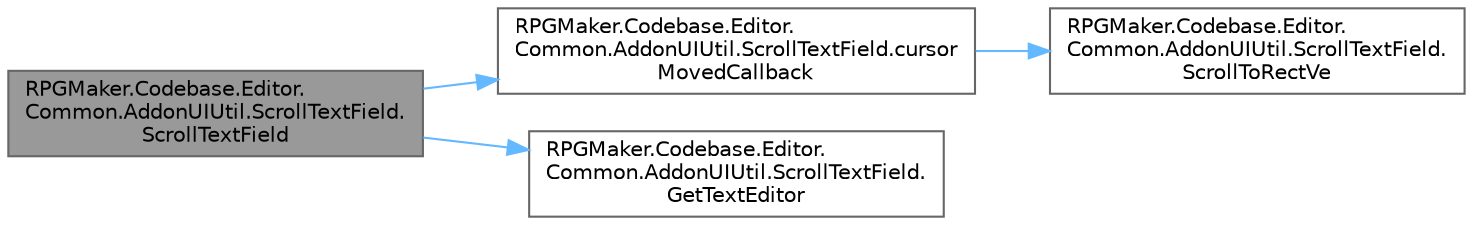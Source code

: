 digraph "RPGMaker.Codebase.Editor.Common.AddonUIUtil.ScrollTextField.ScrollTextField"
{
 // LATEX_PDF_SIZE
  bgcolor="transparent";
  edge [fontname=Helvetica,fontsize=10,labelfontname=Helvetica,labelfontsize=10];
  node [fontname=Helvetica,fontsize=10,shape=box,height=0.2,width=0.4];
  rankdir="LR";
  Node1 [id="Node000001",label="RPGMaker.Codebase.Editor.\lCommon.AddonUIUtil.ScrollTextField.\lScrollTextField",height=0.2,width=0.4,color="gray40", fillcolor="grey60", style="filled", fontcolor="black",tooltip=" "];
  Node1 -> Node2 [id="edge1_Node000001_Node000002",color="steelblue1",style="solid",tooltip=" "];
  Node2 [id="Node000002",label="RPGMaker.Codebase.Editor.\lCommon.AddonUIUtil.ScrollTextField.cursor\lMovedCallback",height=0.2,width=0.4,color="grey40", fillcolor="white", style="filled",URL="$df/dcc/class_r_p_g_maker_1_1_codebase_1_1_editor_1_1_common_1_1_addon_u_i_util_1_1_scroll_text_field.html#a13fc7637c98e69c5f6a417a9c84bb804",tooltip=" "];
  Node2 -> Node3 [id="edge2_Node000002_Node000003",color="steelblue1",style="solid",tooltip=" "];
  Node3 [id="Node000003",label="RPGMaker.Codebase.Editor.\lCommon.AddonUIUtil.ScrollTextField.\lScrollToRectVe",height=0.2,width=0.4,color="grey40", fillcolor="white", style="filled",URL="$df/dcc/class_r_p_g_maker_1_1_codebase_1_1_editor_1_1_common_1_1_addon_u_i_util_1_1_scroll_text_field.html#a1176fc0c17937be1a8a8f981fc1d70ba",tooltip=" "];
  Node1 -> Node4 [id="edge3_Node000001_Node000004",color="steelblue1",style="solid",tooltip=" "];
  Node4 [id="Node000004",label="RPGMaker.Codebase.Editor.\lCommon.AddonUIUtil.ScrollTextField.\lGetTextEditor",height=0.2,width=0.4,color="grey40", fillcolor="white", style="filled",URL="$df/dcc/class_r_p_g_maker_1_1_codebase_1_1_editor_1_1_common_1_1_addon_u_i_util_1_1_scroll_text_field.html#a67731f20e5f5839eb349dea12c1d6e88",tooltip=" "];
}
